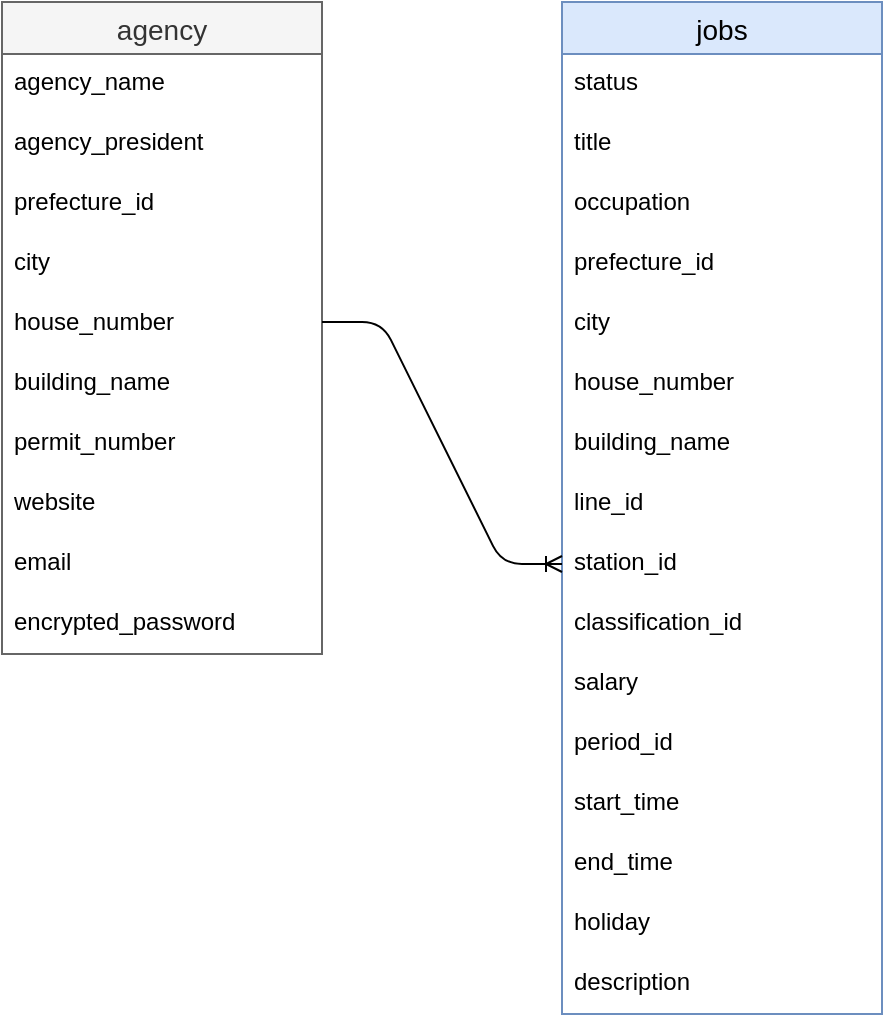 <mxfile>
    <diagram id="SwYqyB3hMxwUvX8YHwRZ" name="ER図">
        <mxGraphModel dx="117" dy="542" grid="1" gridSize="10" guides="1" tooltips="1" connect="1" arrows="1" fold="1" page="1" pageScale="1" pageWidth="827" pageHeight="1169" math="0" shadow="0">
            <root>
                <mxCell id="0"/>
                <mxCell id="1" parent="0"/>
                <mxCell id="2" value="jobs" style="swimlane;fontStyle=0;childLayout=stackLayout;horizontal=1;startSize=26;horizontalStack=0;resizeParent=1;resizeParentMax=0;resizeLast=0;collapsible=1;marginBottom=0;align=center;fontSize=14;fillColor=#dae8fc;strokeColor=#6c8ebf;fontColor=#000000;" parent="1" vertex="1">
                    <mxGeometry x="400" y="40" width="160" height="506" as="geometry"/>
                </mxCell>
                <mxCell id="3" value="status" style="text;strokeColor=none;fillColor=none;spacingLeft=4;spacingRight=4;overflow=hidden;rotatable=0;points=[[0,0.5],[1,0.5]];portConstraint=eastwest;fontSize=12;" parent="2" vertex="1">
                    <mxGeometry y="26" width="160" height="30" as="geometry"/>
                </mxCell>
                <mxCell id="4" value="title" style="text;strokeColor=none;fillColor=none;spacingLeft=4;spacingRight=4;overflow=hidden;rotatable=0;points=[[0,0.5],[1,0.5]];portConstraint=eastwest;fontSize=12;" parent="2" vertex="1">
                    <mxGeometry y="56" width="160" height="30" as="geometry"/>
                </mxCell>
                <mxCell id="5" value="occupation" style="text;strokeColor=none;fillColor=none;spacingLeft=4;spacingRight=4;overflow=hidden;rotatable=0;points=[[0,0.5],[1,0.5]];portConstraint=eastwest;fontSize=12;" parent="2" vertex="1">
                    <mxGeometry y="86" width="160" height="30" as="geometry"/>
                </mxCell>
                <mxCell id="6" value="prefecture_id" style="text;strokeColor=none;fillColor=none;spacingLeft=4;spacingRight=4;overflow=hidden;rotatable=0;points=[[0,0.5],[1,0.5]];portConstraint=eastwest;fontSize=12;" parent="2" vertex="1">
                    <mxGeometry y="116" width="160" height="30" as="geometry"/>
                </mxCell>
                <mxCell id="7" value="city" style="text;strokeColor=none;fillColor=none;spacingLeft=4;spacingRight=4;overflow=hidden;rotatable=0;points=[[0,0.5],[1,0.5]];portConstraint=eastwest;fontSize=12;" parent="2" vertex="1">
                    <mxGeometry y="146" width="160" height="30" as="geometry"/>
                </mxCell>
                <mxCell id="8" value="house_number" style="text;strokeColor=none;fillColor=none;spacingLeft=4;spacingRight=4;overflow=hidden;rotatable=0;points=[[0,0.5],[1,0.5]];portConstraint=eastwest;fontSize=12;" parent="2" vertex="1">
                    <mxGeometry y="176" width="160" height="30" as="geometry"/>
                </mxCell>
                <mxCell id="9" value="building_name" style="text;strokeColor=none;fillColor=none;spacingLeft=4;spacingRight=4;overflow=hidden;rotatable=0;points=[[0,0.5],[1,0.5]];portConstraint=eastwest;fontSize=12;" parent="2" vertex="1">
                    <mxGeometry y="206" width="160" height="30" as="geometry"/>
                </mxCell>
                <mxCell id="10" value="line_id" style="text;strokeColor=none;fillColor=none;spacingLeft=4;spacingRight=4;overflow=hidden;rotatable=0;points=[[0,0.5],[1,0.5]];portConstraint=eastwest;fontSize=12;" parent="2" vertex="1">
                    <mxGeometry y="236" width="160" height="30" as="geometry"/>
                </mxCell>
                <mxCell id="11" value="station_id" style="text;strokeColor=none;fillColor=none;spacingLeft=4;spacingRight=4;overflow=hidden;rotatable=0;points=[[0,0.5],[1,0.5]];portConstraint=eastwest;fontSize=12;" parent="2" vertex="1">
                    <mxGeometry y="266" width="160" height="30" as="geometry"/>
                </mxCell>
                <mxCell id="12" value="classification_id" style="text;strokeColor=none;fillColor=none;spacingLeft=4;spacingRight=4;overflow=hidden;rotatable=0;points=[[0,0.5],[1,0.5]];portConstraint=eastwest;fontSize=12;" parent="2" vertex="1">
                    <mxGeometry y="296" width="160" height="30" as="geometry"/>
                </mxCell>
                <mxCell id="13" value="salary" style="text;strokeColor=none;fillColor=none;spacingLeft=4;spacingRight=4;overflow=hidden;rotatable=0;points=[[0,0.5],[1,0.5]];portConstraint=eastwest;fontSize=12;" parent="2" vertex="1">
                    <mxGeometry y="326" width="160" height="30" as="geometry"/>
                </mxCell>
                <mxCell id="14" value="period_id" style="text;strokeColor=none;fillColor=none;spacingLeft=4;spacingRight=4;overflow=hidden;rotatable=0;points=[[0,0.5],[1,0.5]];portConstraint=eastwest;fontSize=12;" parent="2" vertex="1">
                    <mxGeometry y="356" width="160" height="30" as="geometry"/>
                </mxCell>
                <mxCell id="15" value="start_time" style="text;strokeColor=none;fillColor=none;spacingLeft=4;spacingRight=4;overflow=hidden;rotatable=0;points=[[0,0.5],[1,0.5]];portConstraint=eastwest;fontSize=12;" parent="2" vertex="1">
                    <mxGeometry y="386" width="160" height="30" as="geometry"/>
                </mxCell>
                <mxCell id="17" value="end_time" style="text;strokeColor=none;fillColor=none;spacingLeft=4;spacingRight=4;overflow=hidden;rotatable=0;points=[[0,0.5],[1,0.5]];portConstraint=eastwest;fontSize=12;" parent="2" vertex="1">
                    <mxGeometry y="416" width="160" height="30" as="geometry"/>
                </mxCell>
                <mxCell id="19" value="holiday" style="text;strokeColor=none;fillColor=none;spacingLeft=4;spacingRight=4;overflow=hidden;rotatable=0;points=[[0,0.5],[1,0.5]];portConstraint=eastwest;fontSize=12;" parent="2" vertex="1">
                    <mxGeometry y="446" width="160" height="30" as="geometry"/>
                </mxCell>
                <mxCell id="20" value="description" style="text;strokeColor=none;fillColor=none;spacingLeft=4;spacingRight=4;overflow=hidden;rotatable=0;points=[[0,0.5],[1,0.5]];portConstraint=eastwest;fontSize=12;" parent="2" vertex="1">
                    <mxGeometry y="476" width="160" height="30" as="geometry"/>
                </mxCell>
                <mxCell id="38" value="agency" style="swimlane;fontStyle=0;childLayout=stackLayout;horizontal=1;startSize=26;horizontalStack=0;resizeParent=1;resizeParentMax=0;resizeLast=0;collapsible=1;marginBottom=0;align=center;fontSize=14;fillColor=#f5f5f5;fontColor=#333333;strokeColor=#666666;" parent="1" vertex="1">
                    <mxGeometry x="120" y="40" width="160" height="326" as="geometry">
                        <mxRectangle x="120" y="40" width="80" height="26" as="alternateBounds"/>
                    </mxGeometry>
                </mxCell>
                <mxCell id="39" value="agency_name" style="text;strokeColor=none;fillColor=none;spacingLeft=4;spacingRight=4;overflow=hidden;rotatable=0;points=[[0,0.5],[1,0.5]];portConstraint=eastwest;fontSize=12;" parent="38" vertex="1">
                    <mxGeometry y="26" width="160" height="30" as="geometry"/>
                </mxCell>
                <mxCell id="46" value="agency_president" style="text;strokeColor=none;fillColor=none;spacingLeft=4;spacingRight=4;overflow=hidden;rotatable=0;points=[[0,0.5],[1,0.5]];portConstraint=eastwest;fontSize=12;" parent="38" vertex="1">
                    <mxGeometry y="56" width="160" height="30" as="geometry"/>
                </mxCell>
                <mxCell id="40" value="prefecture_id" style="text;strokeColor=none;fillColor=none;spacingLeft=4;spacingRight=4;overflow=hidden;rotatable=0;points=[[0,0.5],[1,0.5]];portConstraint=eastwest;fontSize=12;" parent="38" vertex="1">
                    <mxGeometry y="86" width="160" height="30" as="geometry"/>
                </mxCell>
                <mxCell id="41" value="city" style="text;strokeColor=none;fillColor=none;spacingLeft=4;spacingRight=4;overflow=hidden;rotatable=0;points=[[0,0.5],[1,0.5]];portConstraint=eastwest;fontSize=12;" parent="38" vertex="1">
                    <mxGeometry y="116" width="160" height="30" as="geometry"/>
                </mxCell>
                <mxCell id="42" value="house_number" style="text;strokeColor=none;fillColor=none;spacingLeft=4;spacingRight=4;overflow=hidden;rotatable=0;points=[[0,0.5],[1,0.5]];portConstraint=eastwest;fontSize=12;" parent="38" vertex="1">
                    <mxGeometry y="146" width="160" height="30" as="geometry"/>
                </mxCell>
                <mxCell id="43" value="building_name" style="text;strokeColor=none;fillColor=none;spacingLeft=4;spacingRight=4;overflow=hidden;rotatable=0;points=[[0,0.5],[1,0.5]];portConstraint=eastwest;fontSize=12;" parent="38" vertex="1">
                    <mxGeometry y="176" width="160" height="30" as="geometry"/>
                </mxCell>
                <mxCell id="44" value="permit_number" style="text;strokeColor=none;fillColor=none;spacingLeft=4;spacingRight=4;overflow=hidden;rotatable=0;points=[[0,0.5],[1,0.5]];portConstraint=eastwest;fontSize=12;" parent="38" vertex="1">
                    <mxGeometry y="206" width="160" height="30" as="geometry"/>
                </mxCell>
                <mxCell id="45" value="website" style="text;strokeColor=none;fillColor=none;spacingLeft=4;spacingRight=4;overflow=hidden;rotatable=0;points=[[0,0.5],[1,0.5]];portConstraint=eastwest;fontSize=12;" parent="38" vertex="1">
                    <mxGeometry y="236" width="160" height="30" as="geometry"/>
                </mxCell>
                <mxCell id="51" value="email" style="text;strokeColor=none;fillColor=none;spacingLeft=4;spacingRight=4;overflow=hidden;rotatable=0;points=[[0,0.5],[1,0.5]];portConstraint=eastwest;fontSize=12;" parent="38" vertex="1">
                    <mxGeometry y="266" width="160" height="30" as="geometry"/>
                </mxCell>
                <mxCell id="52" value="encrypted_password" style="text;strokeColor=none;fillColor=none;spacingLeft=4;spacingRight=4;overflow=hidden;rotatable=0;points=[[0,0.5],[1,0.5]];portConstraint=eastwest;fontSize=12;" parent="38" vertex="1">
                    <mxGeometry y="296" width="160" height="30" as="geometry"/>
                </mxCell>
                <mxCell id="53" value="" style="edgeStyle=entityRelationEdgeStyle;fontSize=12;html=1;endArrow=ERoneToMany;entryX=0;entryY=0.5;entryDx=0;entryDy=0;" parent="1" target="11" edge="1">
                    <mxGeometry width="100" height="100" relative="1" as="geometry">
                        <mxPoint x="280" y="200" as="sourcePoint"/>
                        <mxPoint x="380" y="100" as="targetPoint"/>
                    </mxGeometry>
                </mxCell>
            </root>
        </mxGraphModel>
    </diagram>
    <diagram id="klbT20RQmjzrCottRCgR" name="画面遷移図">
        <mxGraphModel dx="728" dy="542" grid="1" gridSize="10" guides="1" tooltips="1" connect="1" arrows="1" fold="1" page="1" pageScale="1" pageWidth="827" pageHeight="1169" math="0" shadow="0">
            <root>
                <mxCell id="kXo2SeuQENlj1Kw_wPVj-0"/>
                <mxCell id="kXo2SeuQENlj1Kw_wPVj-1" parent="kXo2SeuQENlj1Kw_wPVj-0"/>
                <mxCell id="kXo2SeuQENlj1Kw_wPVj-2" value="一覧ページ" style="rounded=1;arcSize=10;whiteSpace=wrap;html=1;align=center;" vertex="1" parent="kXo2SeuQENlj1Kw_wPVj-1">
                    <mxGeometry x="40" y="120" width="100" height="40" as="geometry"/>
                </mxCell>
                <mxCell id="kXo2SeuQENlj1Kw_wPVj-3" value="agencyログインページ" style="rounded=1;arcSize=10;whiteSpace=wrap;html=1;align=center;" vertex="1" parent="kXo2SeuQENlj1Kw_wPVj-1">
                    <mxGeometry x="200" y="120" width="140" height="40" as="geometry"/>
                </mxCell>
                <mxCell id="kXo2SeuQENlj1Kw_wPVj-4" value="agency新規登録ページ" style="rounded=1;arcSize=10;whiteSpace=wrap;html=1;align=center;" vertex="1" parent="kXo2SeuQENlj1Kw_wPVj-1">
                    <mxGeometry x="200" y="200" width="140" height="40" as="geometry"/>
                </mxCell>
                <mxCell id="kXo2SeuQENlj1Kw_wPVj-5" value="agencyマイページ" style="rounded=1;arcSize=10;whiteSpace=wrap;html=1;align=center;" vertex="1" parent="kXo2SeuQENlj1Kw_wPVj-1">
                    <mxGeometry x="200" y="280" width="140" height="40" as="geometry"/>
                </mxCell>
                <mxCell id="1gxrwX512RgrrWIlAYDj-1" value="出稿ページ" style="rounded=1;arcSize=10;whiteSpace=wrap;html=1;align=center;" vertex="1" parent="kXo2SeuQENlj1Kw_wPVj-1">
                    <mxGeometry x="200" y="360" width="100" height="40" as="geometry"/>
                </mxCell>
                <mxCell id="1gxrwX512RgrrWIlAYDj-2" value="詳細ページ" style="rounded=1;arcSize=10;whiteSpace=wrap;html=1;align=center;" vertex="1" parent="kXo2SeuQENlj1Kw_wPVj-1">
                    <mxGeometry x="200" y="440" width="100" height="40" as="geometry"/>
                </mxCell>
                <mxCell id="1gxrwX512RgrrWIlAYDj-3" value="編集ページ" style="rounded=1;arcSize=10;whiteSpace=wrap;html=1;align=center;" vertex="1" parent="kXo2SeuQENlj1Kw_wPVj-1">
                    <mxGeometry x="400" y="440" width="100" height="40" as="geometry"/>
                </mxCell>
                <mxCell id="1gxrwX512RgrrWIlAYDj-4" value="削除完了ページ" style="rounded=1;arcSize=10;whiteSpace=wrap;html=1;align=center;" vertex="1" parent="kXo2SeuQENlj1Kw_wPVj-1">
                    <mxGeometry x="400" y="520" width="100" height="40" as="geometry"/>
                </mxCell>
                <mxCell id="1gxrwX512RgrrWIlAYDj-13" value="" style="line;strokeWidth=1;rotatable=0;dashed=0;labelPosition=right;align=left;verticalAlign=middle;spacingTop=0;spacingLeft=6;points=[];portConstraint=eastwest;" vertex="1" parent="kXo2SeuQENlj1Kw_wPVj-1">
                    <mxGeometry x="140" y="135" width="60" height="10" as="geometry"/>
                </mxCell>
                <mxCell id="1gxrwX512RgrrWIlAYDj-14" value="" style="line;strokeWidth=1;rotatable=0;dashed=0;labelPosition=right;align=left;verticalAlign=middle;spacingTop=0;spacingLeft=6;points=[];portConstraint=eastwest;" vertex="1" parent="kXo2SeuQENlj1Kw_wPVj-1">
                    <mxGeometry x="170" y="215" width="30" height="10" as="geometry"/>
                </mxCell>
                <mxCell id="1gxrwX512RgrrWIlAYDj-15" value="" style="line;strokeWidth=1;rotatable=0;dashed=0;labelPosition=right;align=left;verticalAlign=middle;spacingTop=0;spacingLeft=6;points=[];portConstraint=eastwest;" vertex="1" parent="kXo2SeuQENlj1Kw_wPVj-1">
                    <mxGeometry x="170" y="295" width="30" height="10" as="geometry"/>
                </mxCell>
                <mxCell id="1gxrwX512RgrrWIlAYDj-16" value="" style="line;strokeWidth=1;rotatable=0;dashed=0;labelPosition=right;align=left;verticalAlign=middle;spacingTop=0;spacingLeft=6;points=[];portConstraint=eastwest;" vertex="1" parent="kXo2SeuQENlj1Kw_wPVj-1">
                    <mxGeometry x="170" y="375" width="30" height="10" as="geometry"/>
                </mxCell>
                <mxCell id="1gxrwX512RgrrWIlAYDj-17" value="" style="line;strokeWidth=1;rotatable=0;dashed=0;labelPosition=right;align=left;verticalAlign=middle;spacingTop=0;spacingLeft=6;points=[];portConstraint=eastwest;" vertex="1" parent="kXo2SeuQENlj1Kw_wPVj-1">
                    <mxGeometry x="170" y="455" width="30" height="10" as="geometry"/>
                </mxCell>
                <mxCell id="1gxrwX512RgrrWIlAYDj-18" value="" style="line;strokeWidth=1;rotatable=0;dashed=0;labelPosition=right;align=left;verticalAlign=middle;spacingTop=0;spacingLeft=6;points=[];portConstraint=eastwest;" vertex="1" parent="kXo2SeuQENlj1Kw_wPVj-1">
                    <mxGeometry x="350" y="535" width="50" height="10" as="geometry"/>
                </mxCell>
                <mxCell id="1gxrwX512RgrrWIlAYDj-19" value="" style="line;strokeWidth=1;rotatable=0;dashed=0;labelPosition=right;align=left;verticalAlign=middle;spacingTop=0;spacingLeft=6;points=[];portConstraint=eastwest;" vertex="1" parent="kXo2SeuQENlj1Kw_wPVj-1">
                    <mxGeometry x="300" y="455" width="100" height="10" as="geometry"/>
                </mxCell>
                <mxCell id="1gxrwX512RgrrWIlAYDj-20" value="" style="line;strokeWidth=1;rotatable=0;dashed=0;labelPosition=right;align=left;verticalAlign=middle;spacingTop=0;spacingLeft=6;points=[];portConstraint=eastwest;direction=south;" vertex="1" parent="kXo2SeuQENlj1Kw_wPVj-1">
                    <mxGeometry x="127.5" y="140" width="85" height="320" as="geometry"/>
                </mxCell>
                <mxCell id="1gxrwX512RgrrWIlAYDj-21" value="" style="line;strokeWidth=1;rotatable=0;dashed=0;labelPosition=right;align=left;verticalAlign=middle;spacingTop=0;spacingLeft=6;points=[];portConstraint=eastwest;direction=south;" vertex="1" parent="kXo2SeuQENlj1Kw_wPVj-1">
                    <mxGeometry x="345" y="460" width="10" height="80" as="geometry"/>
                </mxCell>
            </root>
        </mxGraphModel>
    </diagram>
</mxfile>